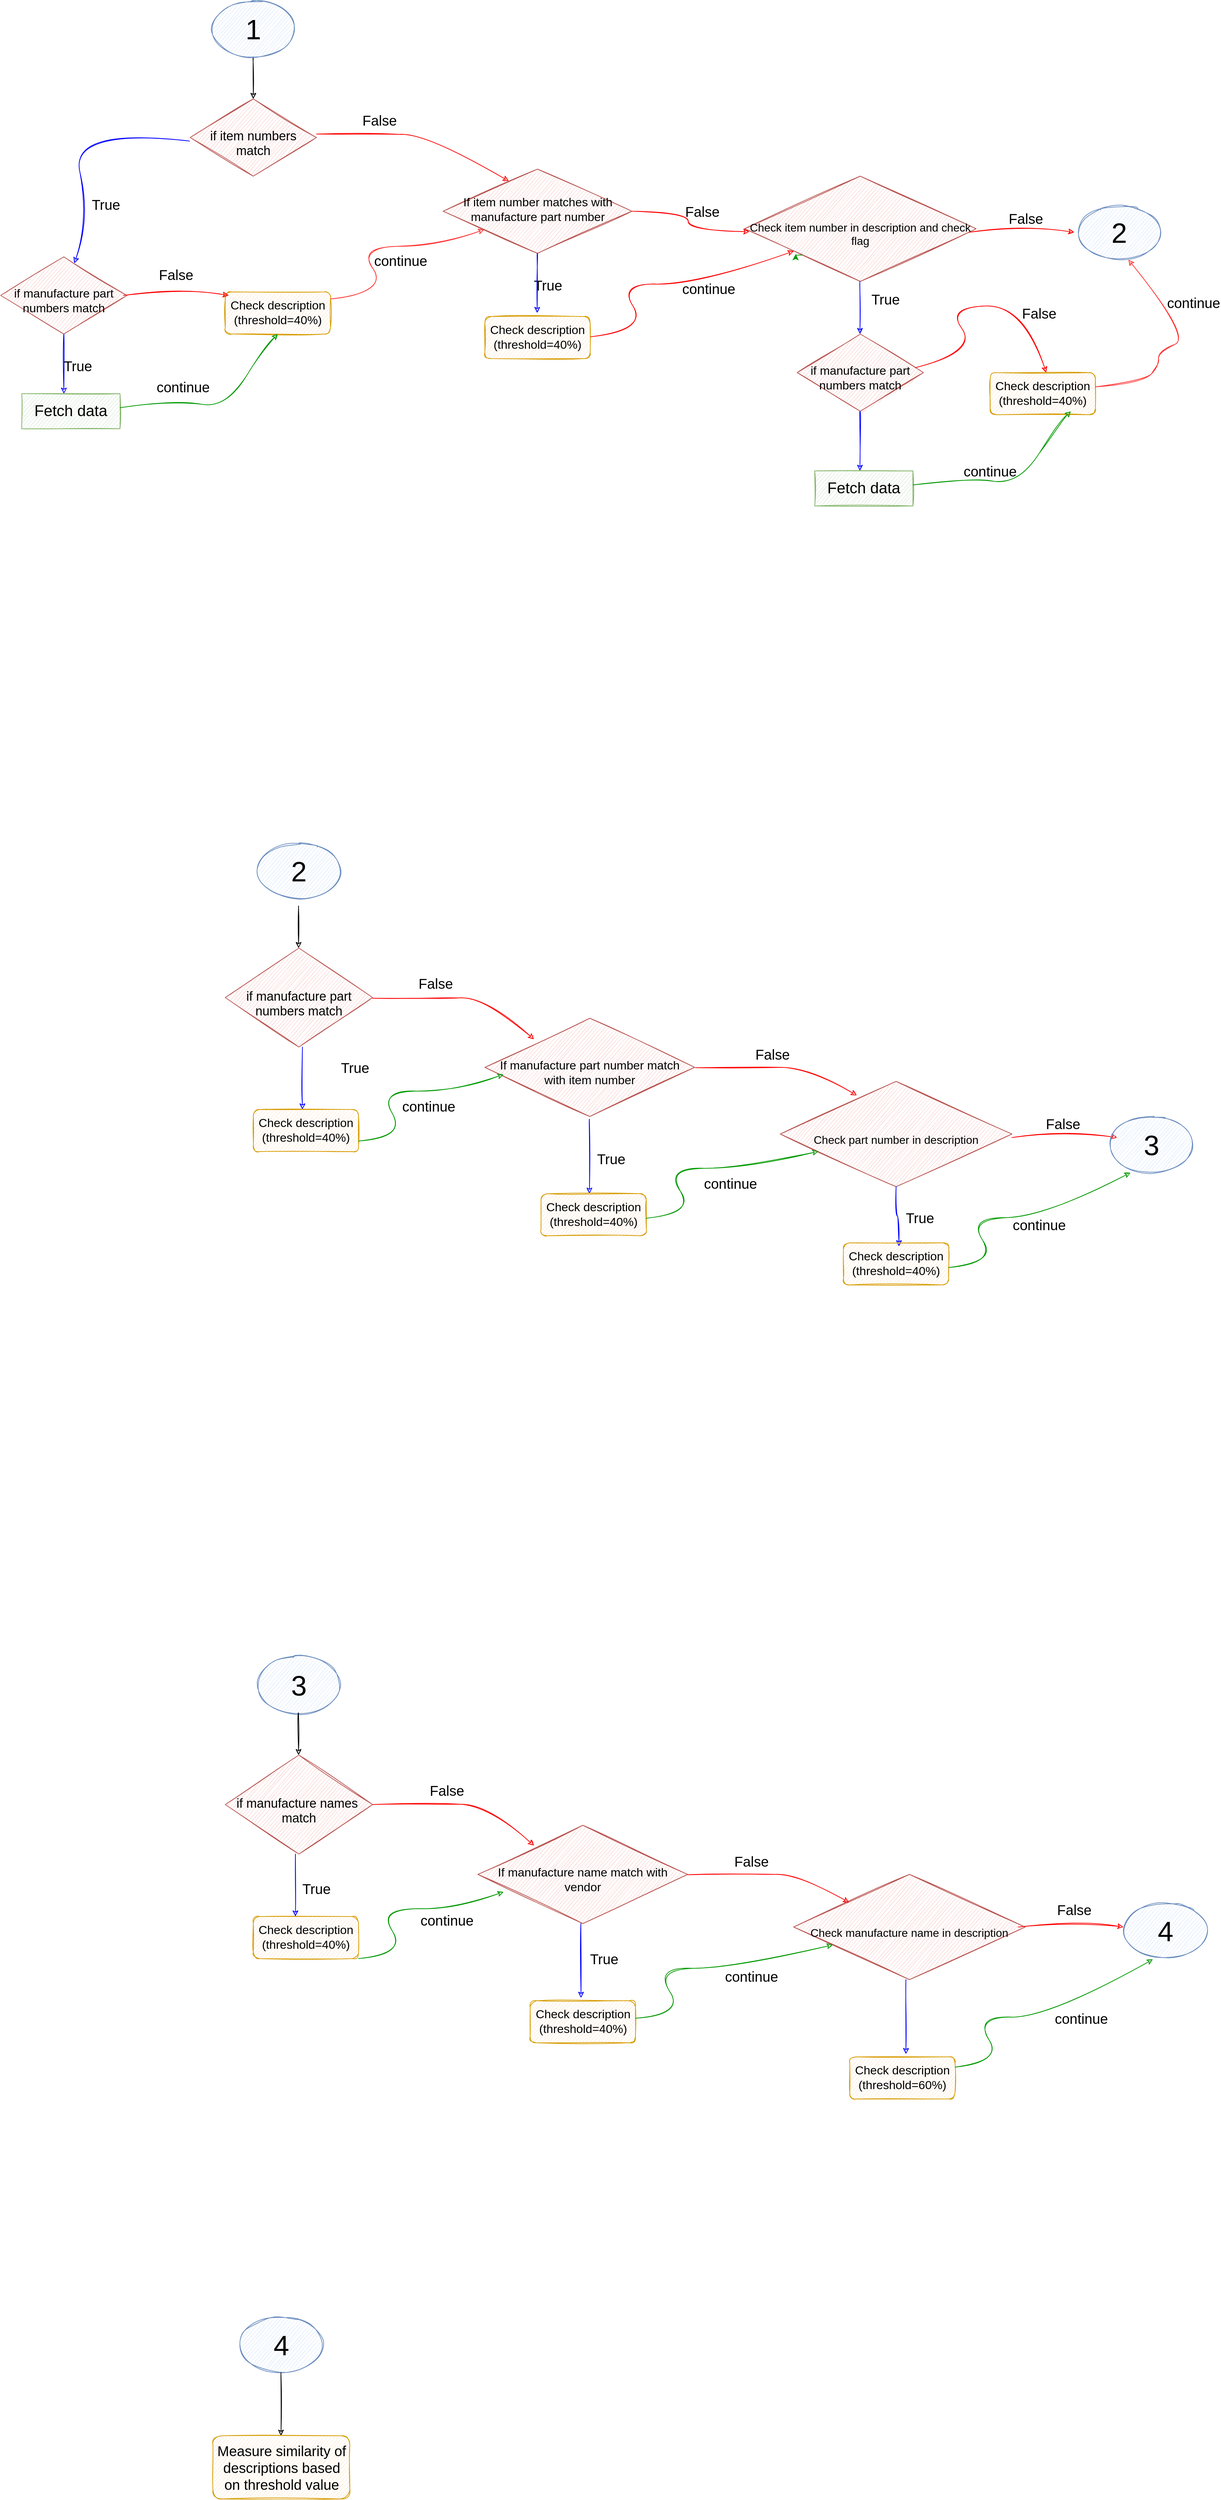 <mxfile version="14.8.0" type="github">
  <diagram id="C5RBs43oDa-KdzZeNtuy" name="Page-1">
    <mxGraphModel dx="1778" dy="918" grid="1" gridSize="10" guides="1" tooltips="1" connect="1" arrows="1" fold="1" page="1" pageScale="1" pageWidth="827" pageHeight="1169" math="0" shadow="0">
      <root>
        <mxCell id="WIyWlLk6GJQsqaUBKTNV-0" />
        <mxCell id="WIyWlLk6GJQsqaUBKTNV-1" parent="WIyWlLk6GJQsqaUBKTNV-0" />
        <mxCell id="WIyWlLk6GJQsqaUBKTNV-11" value="&lt;font style=&quot;font-size: 22px&quot;&gt;Fetch data&lt;/font&gt;" style="whiteSpace=wrap;html=1;fontSize=12;glass=0;strokeWidth=1;shadow=0;sketch=1;fillColor=#d5e8d4;strokeColor=#82b366;" parent="WIyWlLk6GJQsqaUBKTNV-1" vertex="1">
          <mxGeometry x="30" y="570" width="140" height="50" as="geometry" />
        </mxCell>
        <mxCell id="CebM5aKBRsjipQ1LpqMG-4" value="&lt;font style=&quot;font-size: 18px&quot;&gt;&lt;br&gt;if item numbers match&lt;/font&gt;" style="rhombus;whiteSpace=wrap;html=1;shadow=0;fontFamily=Helvetica;fontSize=12;align=center;strokeWidth=1;spacing=6;spacingTop=-4;sketch=1;fillColor=#f8cecc;strokeColor=#b85450;" parent="WIyWlLk6GJQsqaUBKTNV-1" vertex="1">
          <mxGeometry x="270" y="150" width="180" height="110" as="geometry" />
        </mxCell>
        <mxCell id="CebM5aKBRsjipQ1LpqMG-7" value="" style="endArrow=classic;html=1;exitX=0.5;exitY=1;exitDx=0;exitDy=0;sketch=1;curved=1;" parent="WIyWlLk6GJQsqaUBKTNV-1" target="CebM5aKBRsjipQ1LpqMG-4" edge="1">
          <mxGeometry width="50" height="50" relative="1" as="geometry">
            <mxPoint x="360" y="90" as="sourcePoint" />
            <mxPoint x="440" y="360" as="targetPoint" />
          </mxGeometry>
        </mxCell>
        <mxCell id="CebM5aKBRsjipQ1LpqMG-11" value="&lt;font style=&quot;font-size: 17px&quot;&gt;&lt;br&gt;&lt;font style=&quot;font-size: 17px&quot;&gt;if manufacture part numbers match&lt;/font&gt;&lt;/font&gt;" style="rhombus;whiteSpace=wrap;html=1;shadow=0;fontFamily=Helvetica;fontSize=12;align=center;strokeWidth=1;spacing=6;spacingTop=-4;sketch=1;fillColor=#f8cecc;strokeColor=#b85450;" parent="WIyWlLk6GJQsqaUBKTNV-1" vertex="1">
          <mxGeometry y="375" width="180" height="110" as="geometry" />
        </mxCell>
        <mxCell id="CebM5aKBRsjipQ1LpqMG-12" value="" style="endArrow=classic;html=1;exitX=0.5;exitY=1;exitDx=0;exitDy=0;sketch=1;curved=1;strokeColor=#0000FF;" parent="WIyWlLk6GJQsqaUBKTNV-1" source="CebM5aKBRsjipQ1LpqMG-11" edge="1">
          <mxGeometry width="50" height="50" relative="1" as="geometry">
            <mxPoint x="390" y="410" as="sourcePoint" />
            <mxPoint x="90" y="570" as="targetPoint" />
          </mxGeometry>
        </mxCell>
        <mxCell id="CebM5aKBRsjipQ1LpqMG-13" value="&lt;font style=&quot;font-size: 20px&quot;&gt;True&lt;/font&gt;" style="text;html=1;strokeColor=none;fillColor=none;align=center;verticalAlign=middle;whiteSpace=wrap;sketch=1;" parent="WIyWlLk6GJQsqaUBKTNV-1" vertex="1">
          <mxGeometry x="130" y="290" width="40" height="20" as="geometry" />
        </mxCell>
        <mxCell id="CebM5aKBRsjipQ1LpqMG-120" value="" style="edgeStyle=orthogonalEdgeStyle;curved=1;rounded=1;sketch=1;orthogonalLoop=1;jettySize=auto;html=1;entryX=0.021;entryY=0.527;entryDx=0;entryDy=0;entryPerimeter=0;strokeColor=#FF0000;" parent="WIyWlLk6GJQsqaUBKTNV-1" source="CebM5aKBRsjipQ1LpqMG-22" target="CebM5aKBRsjipQ1LpqMG-34" edge="1">
          <mxGeometry relative="1" as="geometry">
            <mxPoint x="1000" y="330" as="targetPoint" />
          </mxGeometry>
        </mxCell>
        <mxCell id="CebM5aKBRsjipQ1LpqMG-22" value="&lt;font style=&quot;font-size: 17px&quot;&gt;If item number matches with manufacture part number&lt;br&gt;&lt;/font&gt;" style="rhombus;whiteSpace=wrap;html=1;shadow=0;fontFamily=Helvetica;fontSize=12;align=center;strokeWidth=1;spacing=6;spacingTop=-4;sketch=1;fillColor=#f8cecc;strokeColor=#b85450;" parent="WIyWlLk6GJQsqaUBKTNV-1" vertex="1">
          <mxGeometry x="630.5" y="250" width="269" height="120" as="geometry" />
        </mxCell>
        <mxCell id="CebM5aKBRsjipQ1LpqMG-26" value="&lt;font style=&quot;font-size: 20px&quot;&gt;False&lt;/font&gt;" style="text;html=1;strokeColor=none;fillColor=none;align=center;verticalAlign=middle;whiteSpace=wrap;sketch=1;" parent="WIyWlLk6GJQsqaUBKTNV-1" vertex="1">
          <mxGeometry x="980" y="300" width="40" height="20" as="geometry" />
        </mxCell>
        <mxCell id="CebM5aKBRsjipQ1LpqMG-34" value="&lt;font style=&quot;font-size: 16px&quot;&gt;&lt;br&gt;Check item number in description and check flag&lt;br&gt;&lt;/font&gt;" style="rhombus;whiteSpace=wrap;html=1;shadow=0;fontFamily=Helvetica;fontSize=12;align=center;strokeWidth=1;spacing=6;spacingTop=-4;sketch=1;fillColor=#f8cecc;strokeColor=#b85450;" parent="WIyWlLk6GJQsqaUBKTNV-1" vertex="1">
          <mxGeometry x="1060" y="260" width="330" height="150" as="geometry" />
        </mxCell>
        <mxCell id="CebM5aKBRsjipQ1LpqMG-43" value="&lt;font style=&quot;font-size: 20px&quot;&gt;False&lt;/font&gt;" style="text;html=1;strokeColor=none;fillColor=none;align=center;verticalAlign=middle;whiteSpace=wrap;sketch=1;" parent="WIyWlLk6GJQsqaUBKTNV-1" vertex="1">
          <mxGeometry x="520" y="170" width="40" height="20" as="geometry" />
        </mxCell>
        <mxCell id="CebM5aKBRsjipQ1LpqMG-49" value="&lt;font style=&quot;font-size: 20px&quot;&gt;True&lt;/font&gt;" style="text;html=1;strokeColor=none;fillColor=none;align=center;verticalAlign=middle;whiteSpace=wrap;sketch=1;" parent="WIyWlLk6GJQsqaUBKTNV-1" vertex="1">
          <mxGeometry x="760" y="405" width="40" height="20" as="geometry" />
        </mxCell>
        <mxCell id="CebM5aKBRsjipQ1LpqMG-107" value="&lt;font style=&quot;font-size: 40px&quot;&gt;2&lt;/font&gt;" style="ellipse;whiteSpace=wrap;html=1;sketch=1;fillColor=#dae8fc;strokeColor=#6c8ebf;" parent="WIyWlLk6GJQsqaUBKTNV-1" vertex="1">
          <mxGeometry x="365" y="1210" width="120" height="80" as="geometry" />
        </mxCell>
        <mxCell id="CebM5aKBRsjipQ1LpqMG-108" value="" style="endArrow=classic;html=1;exitX=0.5;exitY=1;exitDx=0;exitDy=0;sketch=1;curved=1;" parent="WIyWlLk6GJQsqaUBKTNV-1" edge="1">
          <mxGeometry width="50" height="50" relative="1" as="geometry">
            <mxPoint x="424.5" y="1300" as="sourcePoint" />
            <mxPoint x="424.5" y="1360" as="targetPoint" />
          </mxGeometry>
        </mxCell>
        <mxCell id="CebM5aKBRsjipQ1LpqMG-110" value="&lt;font style=&quot;font-size: 18px&quot;&gt;&lt;br&gt;if manufacture part numbers match&lt;/font&gt;" style="rhombus;whiteSpace=wrap;html=1;shadow=0;fontFamily=Helvetica;fontSize=12;align=center;strokeWidth=1;spacing=6;spacingTop=-4;sketch=1;fillColor=#f8cecc;strokeColor=#b85450;" parent="WIyWlLk6GJQsqaUBKTNV-1" vertex="1">
          <mxGeometry x="320" y="1360" width="210" height="141" as="geometry" />
        </mxCell>
        <mxCell id="CebM5aKBRsjipQ1LpqMG-111" value="" style="endArrow=classic;html=1;exitX=0.5;exitY=1;exitDx=0;exitDy=0;sketch=1;curved=1;strokeColor=#0000FF;" parent="WIyWlLk6GJQsqaUBKTNV-1" edge="1">
          <mxGeometry width="50" height="50" relative="1" as="geometry">
            <mxPoint x="430" y="1501" as="sourcePoint" />
            <mxPoint x="430" y="1590" as="targetPoint" />
            <Array as="points">
              <mxPoint x="430" y="1561" />
            </Array>
          </mxGeometry>
        </mxCell>
        <mxCell id="CebM5aKBRsjipQ1LpqMG-114" value="&lt;font style=&quot;font-size: 20px&quot;&gt;True&lt;/font&gt;" style="text;html=1;strokeColor=none;fillColor=none;align=center;verticalAlign=middle;whiteSpace=wrap;sketch=1;" parent="WIyWlLk6GJQsqaUBKTNV-1" vertex="1">
          <mxGeometry x="485" y="1520" width="40" height="20" as="geometry" />
        </mxCell>
        <mxCell id="CebM5aKBRsjipQ1LpqMG-115" value="&lt;font style=&quot;font-size: 20px&quot;&gt;False&lt;/font&gt;" style="text;html=1;strokeColor=none;fillColor=none;align=center;verticalAlign=middle;whiteSpace=wrap;sketch=1;" parent="WIyWlLk6GJQsqaUBKTNV-1" vertex="1">
          <mxGeometry x="600" y="1400" width="40" height="20" as="geometry" />
        </mxCell>
        <mxCell id="CebM5aKBRsjipQ1LpqMG-116" value="&lt;div&gt;&lt;font style=&quot;font-size: 17px&quot;&gt;&lt;br&gt;&lt;/font&gt;&lt;/div&gt;&lt;div&gt;&lt;font style=&quot;font-size: 17px&quot;&gt;If manufacture part number match with item number&lt;/font&gt;&lt;/div&gt;" style="rhombus;whiteSpace=wrap;html=1;shadow=0;fontFamily=Helvetica;fontSize=12;align=center;strokeWidth=1;spacing=6;spacingTop=-4;sketch=1;fillColor=#f8cecc;strokeColor=#b85450;" parent="WIyWlLk6GJQsqaUBKTNV-1" vertex="1">
          <mxGeometry x="690" y="1460" width="299" height="140" as="geometry" />
        </mxCell>
        <mxCell id="CebM5aKBRsjipQ1LpqMG-121" value="" style="edgeStyle=orthogonalEdgeStyle;curved=1;rounded=1;sketch=1;orthogonalLoop=1;jettySize=auto;html=1;strokeColor=#0000FF;" parent="WIyWlLk6GJQsqaUBKTNV-1" edge="1">
          <mxGeometry relative="1" as="geometry">
            <mxPoint x="839" y="1604" as="sourcePoint" />
            <mxPoint x="839" y="1710" as="targetPoint" />
          </mxGeometry>
        </mxCell>
        <mxCell id="CebM5aKBRsjipQ1LpqMG-125" value="" style="endArrow=classic;html=1;sketch=1;curved=1;strokeColor=#FF0000;" parent="WIyWlLk6GJQsqaUBKTNV-1" edge="1">
          <mxGeometry width="50" height="50" relative="1" as="geometry">
            <mxPoint x="990" y="1530.5" as="sourcePoint" />
            <mxPoint x="1220" y="1570" as="targetPoint" />
            <Array as="points">
              <mxPoint x="1076" y="1530" />
              <mxPoint x="1152" y="1530" />
            </Array>
          </mxGeometry>
        </mxCell>
        <mxCell id="CebM5aKBRsjipQ1LpqMG-128" value="&lt;font style=&quot;font-size: 17px&quot;&gt;&lt;font style=&quot;font-size: 17px&quot;&gt;Check description (threshold=40%)&lt;/font&gt;&lt;/font&gt;" style="rounded=1;whiteSpace=wrap;html=1;sketch=1;fillColor=#ffe6cc;strokeColor=#d79b00;" parent="WIyWlLk6GJQsqaUBKTNV-1" vertex="1">
          <mxGeometry x="360" y="1590" width="150" height="60" as="geometry" />
        </mxCell>
        <mxCell id="CebM5aKBRsjipQ1LpqMG-129" value="&lt;font style=&quot;font-size: 16px&quot;&gt;&lt;br&gt;Check &lt;/font&gt;&lt;font style=&quot;font-size: 16px&quot;&gt;part number in description&lt;br&gt;&lt;/font&gt;" style="rhombus;whiteSpace=wrap;html=1;shadow=0;fontFamily=Helvetica;fontSize=12;align=center;strokeWidth=1;spacing=6;spacingTop=-4;sketch=1;fillColor=#f8cecc;strokeColor=#b85450;" parent="WIyWlLk6GJQsqaUBKTNV-1" vertex="1">
          <mxGeometry x="1111" y="1550" width="330" height="150" as="geometry" />
        </mxCell>
        <mxCell id="CebM5aKBRsjipQ1LpqMG-131" value="" style="edgeStyle=orthogonalEdgeStyle;curved=1;rounded=1;sketch=1;orthogonalLoop=1;jettySize=auto;html=1;exitX=0.5;exitY=1;exitDx=0;exitDy=0;strokeColor=#0000FF;" parent="WIyWlLk6GJQsqaUBKTNV-1" source="CebM5aKBRsjipQ1LpqMG-129" edge="1">
          <mxGeometry relative="1" as="geometry">
            <mxPoint x="1280" y="1710" as="sourcePoint" />
            <mxPoint x="1280" y="1785" as="targetPoint" />
          </mxGeometry>
        </mxCell>
        <mxCell id="CebM5aKBRsjipQ1LpqMG-136" value="&lt;font style=&quot;font-size: 20px&quot;&gt;False&lt;/font&gt;" style="text;html=1;strokeColor=none;fillColor=none;align=center;verticalAlign=middle;whiteSpace=wrap;sketch=1;" parent="WIyWlLk6GJQsqaUBKTNV-1" vertex="1">
          <mxGeometry x="1080" y="1501" width="40" height="20" as="geometry" />
        </mxCell>
        <mxCell id="CebM5aKBRsjipQ1LpqMG-240" style="edgeStyle=orthogonalEdgeStyle;curved=1;rounded=1;sketch=1;orthogonalLoop=1;jettySize=auto;html=1;exitX=0;exitY=0;exitDx=0;exitDy=0;strokeColor=#0000FF;" parent="WIyWlLk6GJQsqaUBKTNV-1" source="CebM5aKBRsjipQ1LpqMG-137" edge="1">
          <mxGeometry relative="1" as="geometry">
            <mxPoint x="850" y="1650" as="targetPoint" />
          </mxGeometry>
        </mxCell>
        <mxCell id="CebM5aKBRsjipQ1LpqMG-137" value="&lt;font style=&quot;font-size: 20px&quot;&gt;True&lt;/font&gt;" style="text;html=1;strokeColor=none;fillColor=none;align=center;verticalAlign=middle;whiteSpace=wrap;sketch=1;" parent="WIyWlLk6GJQsqaUBKTNV-1" vertex="1">
          <mxGeometry x="850" y="1650" width="40" height="20" as="geometry" />
        </mxCell>
        <mxCell id="CebM5aKBRsjipQ1LpqMG-138" value="&lt;font style=&quot;font-size: 20px&quot;&gt;True&lt;/font&gt;" style="text;html=1;strokeColor=none;fillColor=none;align=center;verticalAlign=middle;whiteSpace=wrap;sketch=1;" parent="WIyWlLk6GJQsqaUBKTNV-1" vertex="1">
          <mxGeometry x="1290" y="1734" width="40" height="20" as="geometry" />
        </mxCell>
        <mxCell id="CebM5aKBRsjipQ1LpqMG-141" value="" style="endArrow=classic;html=1;exitX=1;exitY=0.5;exitDx=0;exitDy=0;sketch=1;curved=1;strokeColor=#FF0000;" parent="WIyWlLk6GJQsqaUBKTNV-1" edge="1">
          <mxGeometry width="50" height="50" relative="1" as="geometry">
            <mxPoint x="1441" y="1630" as="sourcePoint" />
            <mxPoint x="1591" y="1630" as="targetPoint" />
            <Array as="points">
              <mxPoint x="1523" y="1620" />
              <mxPoint x="1591" y="1630" />
            </Array>
          </mxGeometry>
        </mxCell>
        <mxCell id="CebM5aKBRsjipQ1LpqMG-142" value="&lt;font style=&quot;font-size: 20px&quot;&gt;False&lt;/font&gt;" style="text;html=1;strokeColor=none;fillColor=none;align=center;verticalAlign=middle;whiteSpace=wrap;sketch=1;" parent="WIyWlLk6GJQsqaUBKTNV-1" vertex="1">
          <mxGeometry x="1494" y="1600" width="40" height="20" as="geometry" />
        </mxCell>
        <mxCell id="CebM5aKBRsjipQ1LpqMG-143" value="&lt;font style=&quot;font-size: 40px&quot;&gt;3&lt;/font&gt;" style="ellipse;whiteSpace=wrap;html=1;sketch=1;fillColor=#dae8fc;strokeColor=#6c8ebf;" parent="WIyWlLk6GJQsqaUBKTNV-1" vertex="1">
          <mxGeometry x="1580" y="1600" width="120" height="80" as="geometry" />
        </mxCell>
        <mxCell id="CebM5aKBRsjipQ1LpqMG-144" value="&lt;font style=&quot;font-size: 40px&quot;&gt;1&lt;/font&gt;" style="ellipse;whiteSpace=wrap;html=1;sketch=1;fillColor=#dae8fc;strokeColor=#6c8ebf;" parent="WIyWlLk6GJQsqaUBKTNV-1" vertex="1">
          <mxGeometry x="300" y="10" width="120" height="80" as="geometry" />
        </mxCell>
        <mxCell id="CebM5aKBRsjipQ1LpqMG-145" value="" style="endArrow=classic;html=1;exitX=0.5;exitY=1;exitDx=0;exitDy=0;sketch=1;curved=1;strokeColor=#0000FF;" parent="WIyWlLk6GJQsqaUBKTNV-1" edge="1">
          <mxGeometry width="50" height="50" relative="1" as="geometry">
            <mxPoint x="1224.5" y="410" as="sourcePoint" />
            <mxPoint x="1224.5" y="485" as="targetPoint" />
          </mxGeometry>
        </mxCell>
        <mxCell id="CebM5aKBRsjipQ1LpqMG-149" value="" style="endArrow=classic;html=1;exitX=1;exitY=0.5;exitDx=0;exitDy=0;sketch=1;curved=1;strokeColor=#FF0000;" parent="WIyWlLk6GJQsqaUBKTNV-1" edge="1">
          <mxGeometry width="50" height="50" relative="1" as="geometry">
            <mxPoint x="1380" y="340" as="sourcePoint" />
            <mxPoint x="1530" y="340" as="targetPoint" />
            <Array as="points">
              <mxPoint x="1462" y="330" />
              <mxPoint x="1530" y="340" />
            </Array>
          </mxGeometry>
        </mxCell>
        <mxCell id="CebM5aKBRsjipQ1LpqMG-150" value="&lt;font style=&quot;font-size: 40px&quot;&gt;3&lt;/font&gt;" style="ellipse;whiteSpace=wrap;html=1;sketch=1;fillColor=#dae8fc;strokeColor=#6c8ebf;" parent="WIyWlLk6GJQsqaUBKTNV-1" vertex="1">
          <mxGeometry x="365" y="2370" width="120" height="80" as="geometry" />
        </mxCell>
        <mxCell id="CebM5aKBRsjipQ1LpqMG-151" value="" style="endArrow=classic;html=1;exitX=0.5;exitY=1;exitDx=0;exitDy=0;sketch=1;curved=1;" parent="WIyWlLk6GJQsqaUBKTNV-1" edge="1">
          <mxGeometry width="50" height="50" relative="1" as="geometry">
            <mxPoint x="424.5" y="2450" as="sourcePoint" />
            <mxPoint x="424.5" y="2510" as="targetPoint" />
          </mxGeometry>
        </mxCell>
        <mxCell id="CebM5aKBRsjipQ1LpqMG-152" value="&lt;font style=&quot;font-size: 18px&quot;&gt;&lt;br&gt;if manufacture names&amp;nbsp; match&lt;/font&gt;" style="rhombus;whiteSpace=wrap;html=1;shadow=0;fontFamily=Helvetica;fontSize=12;align=center;strokeWidth=1;spacing=6;spacingTop=-4;sketch=1;fillColor=#f8cecc;strokeColor=#b85450;" parent="WIyWlLk6GJQsqaUBKTNV-1" vertex="1">
          <mxGeometry x="320" y="2510" width="210" height="141" as="geometry" />
        </mxCell>
        <mxCell id="CebM5aKBRsjipQ1LpqMG-154" value="&lt;font style=&quot;font-size: 17px&quot;&gt;&lt;font style=&quot;font-size: 17px&quot;&gt;Check description (threshold=40%)&lt;/font&gt;&lt;/font&gt;" style="rounded=1;whiteSpace=wrap;html=1;sketch=1;fillColor=#ffe6cc;strokeColor=#d79b00;" parent="WIyWlLk6GJQsqaUBKTNV-1" vertex="1">
          <mxGeometry x="360" y="2740" width="150" height="60" as="geometry" />
        </mxCell>
        <mxCell id="CebM5aKBRsjipQ1LpqMG-159" value="&lt;font style=&quot;font-size: 20px&quot;&gt;True&lt;/font&gt;" style="text;html=1;strokeColor=none;fillColor=none;align=center;verticalAlign=middle;whiteSpace=wrap;sketch=1;" parent="WIyWlLk6GJQsqaUBKTNV-1" vertex="1">
          <mxGeometry x="430" y="2690" width="40" height="20" as="geometry" />
        </mxCell>
        <mxCell id="CebM5aKBRsjipQ1LpqMG-160" value="&lt;font style=&quot;font-size: 20px&quot;&gt;False&lt;/font&gt;" style="text;html=1;strokeColor=none;fillColor=none;align=center;verticalAlign=middle;whiteSpace=wrap;sketch=1;" parent="WIyWlLk6GJQsqaUBKTNV-1" vertex="1">
          <mxGeometry x="615.5" y="2550" width="40" height="20" as="geometry" />
        </mxCell>
        <mxCell id="CebM5aKBRsjipQ1LpqMG-161" value="&lt;div&gt;&lt;font style=&quot;font-size: 17px&quot;&gt;&lt;br&gt;&lt;/font&gt;&lt;/div&gt;&lt;div&gt;&lt;font style=&quot;font-size: 17px&quot;&gt;If manufacture name match with vendor&lt;br&gt;&lt;/font&gt;&lt;/div&gt;" style="rhombus;whiteSpace=wrap;html=1;shadow=0;fontFamily=Helvetica;fontSize=12;align=center;strokeWidth=1;spacing=6;spacingTop=-4;sketch=1;fillColor=#f8cecc;strokeColor=#b85450;" parent="WIyWlLk6GJQsqaUBKTNV-1" vertex="1">
          <mxGeometry x="680" y="2610" width="299" height="140" as="geometry" />
        </mxCell>
        <mxCell id="CebM5aKBRsjipQ1LpqMG-164" value="&lt;font style=&quot;font-size: 20px&quot;&gt;True&lt;/font&gt;" style="text;html=1;strokeColor=none;fillColor=none;align=center;verticalAlign=middle;whiteSpace=wrap;sketch=1;" parent="WIyWlLk6GJQsqaUBKTNV-1" vertex="1">
          <mxGeometry x="840" y="2790" width="40" height="20" as="geometry" />
        </mxCell>
        <mxCell id="CebM5aKBRsjipQ1LpqMG-165" value="&lt;font style=&quot;font-size: 17px&quot;&gt;&lt;font style=&quot;font-size: 17px&quot;&gt;Check description (threshold=40%)&lt;/font&gt;&lt;/font&gt;" style="rounded=1;whiteSpace=wrap;html=1;sketch=1;fillColor=#ffe6cc;strokeColor=#d79b00;" parent="WIyWlLk6GJQsqaUBKTNV-1" vertex="1">
          <mxGeometry x="754.5" y="2860" width="150" height="60" as="geometry" />
        </mxCell>
        <mxCell id="CebM5aKBRsjipQ1LpqMG-168" value="&lt;font style=&quot;font-size: 16px&quot;&gt;&lt;br&gt;Check manufacture name in &lt;/font&gt;&lt;font style=&quot;font-size: 16px&quot;&gt;description&lt;br&gt;&lt;/font&gt;" style="rhombus;whiteSpace=wrap;html=1;shadow=0;fontFamily=Helvetica;fontSize=12;align=center;strokeWidth=1;spacing=6;spacingTop=-4;sketch=1;fillColor=#f8cecc;strokeColor=#b85450;" parent="WIyWlLk6GJQsqaUBKTNV-1" vertex="1">
          <mxGeometry x="1130" y="2680" width="330" height="150" as="geometry" />
        </mxCell>
        <mxCell id="CebM5aKBRsjipQ1LpqMG-170" value="&lt;font style=&quot;font-size: 17px&quot;&gt;&lt;font style=&quot;font-size: 17px&quot;&gt;Check description (threshold=60%)&lt;/font&gt;&lt;/font&gt;" style="rounded=1;whiteSpace=wrap;html=1;sketch=1;fillColor=#ffe6cc;strokeColor=#d79b00;" parent="WIyWlLk6GJQsqaUBKTNV-1" vertex="1">
          <mxGeometry x="1210" y="2940" width="150" height="60" as="geometry" />
        </mxCell>
        <mxCell id="CebM5aKBRsjipQ1LpqMG-172" value="&lt;font style=&quot;font-size: 40px&quot;&gt;4&lt;/font&gt;" style="ellipse;whiteSpace=wrap;html=1;sketch=1;fillColor=#dae8fc;strokeColor=#6c8ebf;" parent="WIyWlLk6GJQsqaUBKTNV-1" vertex="1">
          <mxGeometry x="1600" y="2720" width="120" height="80" as="geometry" />
        </mxCell>
        <mxCell id="CebM5aKBRsjipQ1LpqMG-173" value="&lt;font style=&quot;font-size: 40px&quot;&gt;4&lt;/font&gt;" style="ellipse;whiteSpace=wrap;html=1;sketch=1;fillColor=#dae8fc;strokeColor=#6c8ebf;" parent="WIyWlLk6GJQsqaUBKTNV-1" vertex="1">
          <mxGeometry x="340" y="3310" width="120" height="80" as="geometry" />
        </mxCell>
        <mxCell id="CebM5aKBRsjipQ1LpqMG-174" value="" style="endArrow=classic;html=1;exitX=0.5;exitY=1;exitDx=0;exitDy=0;sketch=1;curved=1;" parent="WIyWlLk6GJQsqaUBKTNV-1" edge="1">
          <mxGeometry width="50" height="50" relative="1" as="geometry">
            <mxPoint x="399.5" y="3390" as="sourcePoint" />
            <mxPoint x="399.5" y="3480" as="targetPoint" />
          </mxGeometry>
        </mxCell>
        <mxCell id="CebM5aKBRsjipQ1LpqMG-175" value="&lt;font style=&quot;font-size: 20px&quot;&gt;&lt;font style=&quot;font-size: 20px&quot;&gt;Measure similarity of descriptions based on threshold value&lt;/font&gt;&lt;br&gt;&lt;/font&gt;" style="rounded=1;whiteSpace=wrap;html=1;sketch=1;fillColor=#ffe6cc;strokeColor=#d79b00;" parent="WIyWlLk6GJQsqaUBKTNV-1" vertex="1">
          <mxGeometry x="302.5" y="3480" width="195" height="90" as="geometry" />
        </mxCell>
        <mxCell id="CebM5aKBRsjipQ1LpqMG-176" value="&lt;font style=&quot;font-size: 17px&quot;&gt;&lt;font style=&quot;font-size: 17px&quot;&gt;Check description (threshold=40%)&lt;/font&gt;&lt;/font&gt;" style="rounded=1;whiteSpace=wrap;html=1;sketch=1;fillColor=#ffe6cc;strokeColor=#d79b00;" parent="WIyWlLk6GJQsqaUBKTNV-1" vertex="1">
          <mxGeometry x="770" y="1710" width="150" height="60" as="geometry" />
        </mxCell>
        <mxCell id="CebM5aKBRsjipQ1LpqMG-177" value="&lt;font style=&quot;font-size: 17px&quot;&gt;&lt;font style=&quot;font-size: 17px&quot;&gt;Check description (threshold=40%)&lt;/font&gt;&lt;/font&gt;" style="rounded=1;whiteSpace=wrap;html=1;sketch=1;fillColor=#ffe6cc;strokeColor=#d79b00;" parent="WIyWlLk6GJQsqaUBKTNV-1" vertex="1">
          <mxGeometry x="1201" y="1780" width="150" height="60" as="geometry" />
        </mxCell>
        <mxCell id="CebM5aKBRsjipQ1LpqMG-178" value="&lt;font style=&quot;font-size: 17px&quot;&gt;&lt;font style=&quot;font-size: 17px&quot;&gt;Check description (threshold=40%)&lt;/font&gt;&lt;/font&gt;" style="rounded=1;whiteSpace=wrap;html=1;sketch=1;fillColor=#ffe6cc;strokeColor=#d79b00;" parent="WIyWlLk6GJQsqaUBKTNV-1" vertex="1">
          <mxGeometry x="320" y="425" width="150" height="60" as="geometry" />
        </mxCell>
        <mxCell id="CebM5aKBRsjipQ1LpqMG-179" value="&lt;font style=&quot;font-size: 17px&quot;&gt;&lt;font style=&quot;font-size: 17px&quot;&gt;Check description (threshold=40%)&lt;/font&gt;&lt;/font&gt;" style="rounded=1;whiteSpace=wrap;html=1;sketch=1;fillColor=#ffe6cc;strokeColor=#d79b00;" parent="WIyWlLk6GJQsqaUBKTNV-1" vertex="1">
          <mxGeometry x="690" y="460" width="150" height="60" as="geometry" />
        </mxCell>
        <mxCell id="CebM5aKBRsjipQ1LpqMG-181" value="&lt;font style=&quot;font-size: 20px&quot;&gt;True&lt;/font&gt;" style="text;html=1;strokeColor=none;fillColor=none;align=center;verticalAlign=middle;whiteSpace=wrap;sketch=1;" parent="WIyWlLk6GJQsqaUBKTNV-1" vertex="1">
          <mxGeometry x="1241" y="425" width="40" height="20" as="geometry" />
        </mxCell>
        <mxCell id="CebM5aKBRsjipQ1LpqMG-182" value="&lt;font style=&quot;font-size: 20px&quot;&gt;False&lt;/font&gt;" style="text;html=1;strokeColor=none;fillColor=none;align=center;verticalAlign=middle;whiteSpace=wrap;sketch=1;" parent="WIyWlLk6GJQsqaUBKTNV-1" vertex="1">
          <mxGeometry x="1441" y="310" width="40" height="20" as="geometry" />
        </mxCell>
        <mxCell id="CebM5aKBRsjipQ1LpqMG-183" value="&lt;font style=&quot;font-size: 40px&quot;&gt;2&lt;/font&gt;" style="ellipse;whiteSpace=wrap;html=1;sketch=1;fillColor=#dae8fc;strokeColor=#6c8ebf;" parent="WIyWlLk6GJQsqaUBKTNV-1" vertex="1">
          <mxGeometry x="1534" y="300" width="120" height="80" as="geometry" />
        </mxCell>
        <mxCell id="CebM5aKBRsjipQ1LpqMG-185" value="&lt;font style=&quot;font-size: 20px&quot;&gt;False&lt;/font&gt;" style="text;html=1;strokeColor=none;fillColor=none;align=center;verticalAlign=middle;whiteSpace=wrap;sketch=1;" parent="WIyWlLk6GJQsqaUBKTNV-1" vertex="1">
          <mxGeometry x="1510" y="2720" width="40" height="20" as="geometry" />
        </mxCell>
        <mxCell id="CebM5aKBRsjipQ1LpqMG-192" value="" style="endArrow=classic;html=1;exitX=0.5;exitY=1;exitDx=0;exitDy=0;sketch=1;curved=1;strokeColor=#0000FF;" parent="WIyWlLk6GJQsqaUBKTNV-1" target="CebM5aKBRsjipQ1LpqMG-11" edge="1">
          <mxGeometry width="50" height="50" relative="1" as="geometry">
            <mxPoint x="269" y="210" as="sourcePoint" />
            <mxPoint x="269" y="280" as="targetPoint" />
            <Array as="points">
              <mxPoint x="100" y="190" />
              <mxPoint x="126" y="320" />
            </Array>
          </mxGeometry>
        </mxCell>
        <mxCell id="CebM5aKBRsjipQ1LpqMG-199" value="" style="endArrow=classic;html=1;exitX=1;exitY=0.5;exitDx=0;exitDy=0;sketch=1;curved=1;strokeColor=#FF0000;" parent="WIyWlLk6GJQsqaUBKTNV-1" edge="1">
          <mxGeometry width="50" height="50" relative="1" as="geometry">
            <mxPoint x="175" y="430" as="sourcePoint" />
            <mxPoint x="325" y="430" as="targetPoint" />
            <Array as="points">
              <mxPoint x="257" y="420" />
              <mxPoint x="325" y="430" />
            </Array>
          </mxGeometry>
        </mxCell>
        <mxCell id="CebM5aKBRsjipQ1LpqMG-200" value="&lt;font style=&quot;font-size: 20px&quot;&gt;True&lt;/font&gt;" style="text;html=1;strokeColor=none;fillColor=none;align=center;verticalAlign=middle;whiteSpace=wrap;sketch=1;" parent="WIyWlLk6GJQsqaUBKTNV-1" vertex="1">
          <mxGeometry x="90" y="520" width="40" height="20" as="geometry" />
        </mxCell>
        <mxCell id="CebM5aKBRsjipQ1LpqMG-201" value="&lt;font style=&quot;font-size: 20px&quot;&gt;False&lt;/font&gt;" style="text;html=1;strokeColor=none;fillColor=none;align=center;verticalAlign=middle;whiteSpace=wrap;sketch=1;" parent="WIyWlLk6GJQsqaUBKTNV-1" vertex="1">
          <mxGeometry x="230" y="390" width="40" height="20" as="geometry" />
        </mxCell>
        <mxCell id="CebM5aKBRsjipQ1LpqMG-202" value="" style="endArrow=classic;html=1;exitX=1;exitY=0.5;exitDx=0;exitDy=0;sketch=1;curved=1;entryX=0.348;entryY=0.142;entryDx=0;entryDy=0;entryPerimeter=0;strokeColor=#FF0000;" parent="WIyWlLk6GJQsqaUBKTNV-1" target="CebM5aKBRsjipQ1LpqMG-22" edge="1">
          <mxGeometry width="50" height="50" relative="1" as="geometry">
            <mxPoint x="450" y="200" as="sourcePoint" />
            <mxPoint x="710" y="260" as="targetPoint" />
            <Array as="points">
              <mxPoint x="530" y="200.5" />
              <mxPoint x="606" y="200.5" />
            </Array>
          </mxGeometry>
        </mxCell>
        <mxCell id="CebM5aKBRsjipQ1LpqMG-203" value="" style="endArrow=classic;html=1;exitX=0.5;exitY=1;exitDx=0;exitDy=0;sketch=1;curved=1;strokeColor=#0000FF;" parent="WIyWlLk6GJQsqaUBKTNV-1" edge="1">
          <mxGeometry width="50" height="50" relative="1" as="geometry">
            <mxPoint x="764.5" y="370" as="sourcePoint" />
            <mxPoint x="764.5" y="455" as="targetPoint" />
          </mxGeometry>
        </mxCell>
        <mxCell id="CebM5aKBRsjipQ1LpqMG-206" value="" style="endArrow=classic;html=1;exitX=1;exitY=0.5;exitDx=0;exitDy=0;sketch=1;curved=1;strokeColor=#FF3333;" parent="WIyWlLk6GJQsqaUBKTNV-1" target="CebM5aKBRsjipQ1LpqMG-22" edge="1">
          <mxGeometry width="50" height="50" relative="1" as="geometry">
            <mxPoint x="470" y="435" as="sourcePoint" />
            <mxPoint x="660" y="410" as="targetPoint" />
            <Array as="points">
              <mxPoint x="552" y="425" />
              <mxPoint x="510" y="360" />
              <mxPoint x="620" y="360" />
            </Array>
          </mxGeometry>
        </mxCell>
        <mxCell id="CebM5aKBRsjipQ1LpqMG-216" value="" style="endArrow=classic;html=1;exitX=1;exitY=0.5;exitDx=0;exitDy=0;sketch=1;curved=1;strokeColor=#FF0000;" parent="WIyWlLk6GJQsqaUBKTNV-1" target="CebM5aKBRsjipQ1LpqMG-34" edge="1">
          <mxGeometry width="50" height="50" relative="1" as="geometry">
            <mxPoint x="840.86" y="488.84" as="sourcePoint" />
            <mxPoint x="1120" y="380" as="targetPoint" />
            <Array as="points">
              <mxPoint x="922.86" y="478.84" />
              <mxPoint x="880.86" y="413.84" />
              <mxPoint x="990.86" y="413.84" />
            </Array>
          </mxGeometry>
        </mxCell>
        <mxCell id="CebM5aKBRsjipQ1LpqMG-221" value="" style="endArrow=classic;html=1;exitX=0.933;exitY=0.436;exitDx=0;exitDy=0;sketch=1;curved=1;strokeColor=#FF0000;exitPerimeter=0;" parent="WIyWlLk6GJQsqaUBKTNV-1" edge="1" source="Dj3hqzqfzCREed3wxIBN-6">
          <mxGeometry width="50" height="50" relative="1" as="geometry">
            <mxPoint x="1309" y="520.0" as="sourcePoint" />
            <mxPoint x="1490" y="540" as="targetPoint" />
            <Array as="points">
              <mxPoint x="1391" y="510.0" />
              <mxPoint x="1349" y="445.0" />
              <mxPoint x="1459" y="445.0" />
            </Array>
          </mxGeometry>
        </mxCell>
        <mxCell id="CebM5aKBRsjipQ1LpqMG-222" value="&lt;font style=&quot;font-size: 20px&quot;&gt;False&lt;/font&gt;" style="text;html=1;strokeColor=none;fillColor=none;align=center;verticalAlign=middle;whiteSpace=wrap;sketch=1;" parent="WIyWlLk6GJQsqaUBKTNV-1" vertex="1">
          <mxGeometry x="1460" y="440" width="40" height="30" as="geometry" />
        </mxCell>
        <mxCell id="CebM5aKBRsjipQ1LpqMG-223" value="" style="endArrow=classic;html=1;sketch=1;curved=1;strokeColor=#FF0000;" parent="WIyWlLk6GJQsqaUBKTNV-1" edge="1">
          <mxGeometry width="50" height="50" relative="1" as="geometry">
            <mxPoint x="530" y="1431.5" as="sourcePoint" />
            <mxPoint x="760" y="1490" as="targetPoint" />
            <Array as="points">
              <mxPoint x="616" y="1431" />
              <mxPoint x="692" y="1431" />
            </Array>
          </mxGeometry>
        </mxCell>
        <mxCell id="CebM5aKBRsjipQ1LpqMG-228" value="" style="endArrow=classic;html=1;sketch=1;curved=1;exitX=1;exitY=0.75;exitDx=0;exitDy=0;strokeColor=#009900;" parent="WIyWlLk6GJQsqaUBKTNV-1" source="CebM5aKBRsjipQ1LpqMG-128" edge="1">
          <mxGeometry width="50" height="50" relative="1" as="geometry">
            <mxPoint x="520" y="1639" as="sourcePoint" />
            <mxPoint x="716.639" y="1539.999" as="targetPoint" />
            <Array as="points">
              <mxPoint x="579.5" y="1628.84" />
              <mxPoint x="537.5" y="1563.84" />
              <mxPoint x="647.5" y="1563.84" />
            </Array>
          </mxGeometry>
        </mxCell>
        <mxCell id="CebM5aKBRsjipQ1LpqMG-230" value="" style="endArrow=classic;html=1;sketch=1;curved=1;exitX=1;exitY=0.75;exitDx=0;exitDy=0;strokeColor=#009900;" parent="WIyWlLk6GJQsqaUBKTNV-1" target="CebM5aKBRsjipQ1LpqMG-129" edge="1">
          <mxGeometry width="50" height="50" relative="1" as="geometry">
            <mxPoint x="920" y="1745" as="sourcePoint" />
            <mxPoint x="1126.639" y="1649.999" as="targetPoint" />
            <Array as="points">
              <mxPoint x="989.5" y="1738.84" />
              <mxPoint x="947.5" y="1673.84" />
              <mxPoint x="1057.5" y="1673.84" />
            </Array>
          </mxGeometry>
        </mxCell>
        <mxCell id="CebM5aKBRsjipQ1LpqMG-232" value="" style="endArrow=classic;html=1;sketch=1;curved=1;exitX=1;exitY=0.75;exitDx=0;exitDy=0;strokeColor=#009900;" parent="WIyWlLk6GJQsqaUBKTNV-1" edge="1">
          <mxGeometry width="50" height="50" relative="1" as="geometry">
            <mxPoint x="1351" y="1815.28" as="sourcePoint" />
            <mxPoint x="1610" y="1680" as="targetPoint" />
            <Array as="points">
              <mxPoint x="1420.5" y="1809.12" />
              <mxPoint x="1378.5" y="1744.12" />
              <mxPoint x="1488.5" y="1744.12" />
            </Array>
          </mxGeometry>
        </mxCell>
        <mxCell id="CebM5aKBRsjipQ1LpqMG-238" value="" style="endArrow=classic;html=1;exitX=0.5;exitY=1;exitDx=0;exitDy=0;sketch=1;curved=1;strokeColor=#0000FF;" parent="WIyWlLk6GJQsqaUBKTNV-1" edge="1">
          <mxGeometry width="50" height="50" relative="1" as="geometry">
            <mxPoint x="420" y="2651" as="sourcePoint" />
            <mxPoint x="420" y="2740" as="targetPoint" />
            <Array as="points">
              <mxPoint x="420" y="2711" />
            </Array>
          </mxGeometry>
        </mxCell>
        <mxCell id="CebM5aKBRsjipQ1LpqMG-239" value="" style="endArrow=classic;html=1;sketch=1;curved=1;strokeColor=#FF0000;" parent="WIyWlLk6GJQsqaUBKTNV-1" edge="1">
          <mxGeometry width="50" height="50" relative="1" as="geometry">
            <mxPoint x="530" y="2580.5" as="sourcePoint" />
            <mxPoint x="760" y="2639" as="targetPoint" />
            <Array as="points">
              <mxPoint x="616" y="2580" />
              <mxPoint x="692" y="2580" />
            </Array>
          </mxGeometry>
        </mxCell>
        <mxCell id="CebM5aKBRsjipQ1LpqMG-241" value="" style="edgeStyle=orthogonalEdgeStyle;curved=1;rounded=1;sketch=1;orthogonalLoop=1;jettySize=auto;html=1;strokeColor=#0000FF;" parent="WIyWlLk6GJQsqaUBKTNV-1" edge="1">
          <mxGeometry relative="1" as="geometry">
            <mxPoint x="827" y="2750" as="sourcePoint" />
            <mxPoint x="827" y="2856" as="targetPoint" />
          </mxGeometry>
        </mxCell>
        <mxCell id="CebM5aKBRsjipQ1LpqMG-244" value="" style="endArrow=classic;html=1;sketch=1;curved=1;strokeColor=#FF0000;" parent="WIyWlLk6GJQsqaUBKTNV-1" edge="1">
          <mxGeometry width="50" height="50" relative="1" as="geometry">
            <mxPoint x="979" y="2680.5" as="sourcePoint" />
            <mxPoint x="1209" y="2720" as="targetPoint" />
            <Array as="points">
              <mxPoint x="1065" y="2680" />
              <mxPoint x="1141" y="2680" />
            </Array>
          </mxGeometry>
        </mxCell>
        <mxCell id="CebM5aKBRsjipQ1LpqMG-245" value="" style="edgeStyle=orthogonalEdgeStyle;curved=1;rounded=1;sketch=1;orthogonalLoop=1;jettySize=auto;html=1;strokeColor=#0000FF;" parent="WIyWlLk6GJQsqaUBKTNV-1" edge="1">
          <mxGeometry relative="1" as="geometry">
            <mxPoint x="1290" y="2830" as="sourcePoint" />
            <mxPoint x="1290" y="2936" as="targetPoint" />
            <Array as="points">
              <mxPoint x="1290" y="2870" />
              <mxPoint x="1290" y="2870" />
            </Array>
          </mxGeometry>
        </mxCell>
        <mxCell id="CebM5aKBRsjipQ1LpqMG-248" value="" style="endArrow=classic;html=1;exitX=1;exitY=0.5;exitDx=0;exitDy=0;sketch=1;curved=1;strokeColor=#FF0000;" parent="WIyWlLk6GJQsqaUBKTNV-1" edge="1">
          <mxGeometry width="50" height="50" relative="1" as="geometry">
            <mxPoint x="1450" y="2755" as="sourcePoint" />
            <mxPoint x="1600" y="2755" as="targetPoint" />
            <Array as="points">
              <mxPoint x="1532" y="2745" />
              <mxPoint x="1600" y="2755" />
            </Array>
          </mxGeometry>
        </mxCell>
        <mxCell id="CebM5aKBRsjipQ1LpqMG-249" value="&lt;font style=&quot;font-size: 20px&quot;&gt;False&lt;/font&gt;" style="text;html=1;strokeColor=none;fillColor=none;align=center;verticalAlign=middle;whiteSpace=wrap;sketch=1;" parent="WIyWlLk6GJQsqaUBKTNV-1" vertex="1">
          <mxGeometry x="1050" y="2651" width="40" height="20" as="geometry" />
        </mxCell>
        <mxCell id="CebM5aKBRsjipQ1LpqMG-250" value="" style="endArrow=classic;html=1;sketch=1;curved=1;exitX=1;exitY=0.75;exitDx=0;exitDy=0;strokeColor=#009900;" parent="WIyWlLk6GJQsqaUBKTNV-1" edge="1">
          <mxGeometry width="50" height="50" relative="1" as="geometry">
            <mxPoint x="510" y="2800" as="sourcePoint" />
            <mxPoint x="716.639" y="2704.999" as="targetPoint" />
            <Array as="points">
              <mxPoint x="579.5" y="2793.84" />
              <mxPoint x="537.5" y="2728.84" />
              <mxPoint x="647.5" y="2728.84" />
            </Array>
          </mxGeometry>
        </mxCell>
        <mxCell id="CebM5aKBRsjipQ1LpqMG-253" value="" style="endArrow=classic;html=1;sketch=1;curved=1;exitX=1;exitY=0.75;exitDx=0;exitDy=0;strokeColor=#009900;" parent="WIyWlLk6GJQsqaUBKTNV-1" target="CebM5aKBRsjipQ1LpqMG-168" edge="1">
          <mxGeometry width="50" height="50" relative="1" as="geometry">
            <mxPoint x="904.5" y="2885" as="sourcePoint" />
            <mxPoint x="1111.139" y="2789.999" as="targetPoint" />
            <Array as="points">
              <mxPoint x="974" y="2878.84" />
              <mxPoint x="932" y="2813.84" />
              <mxPoint x="1042" y="2813.84" />
            </Array>
          </mxGeometry>
        </mxCell>
        <mxCell id="CebM5aKBRsjipQ1LpqMG-255" value="" style="endArrow=classic;html=1;sketch=1;curved=1;exitX=1;exitY=0.75;exitDx=0;exitDy=0;entryX=0.35;entryY=1.013;entryDx=0;entryDy=0;entryPerimeter=0;strokeColor=#009900;" parent="WIyWlLk6GJQsqaUBKTNV-1" target="CebM5aKBRsjipQ1LpqMG-172" edge="1">
          <mxGeometry width="50" height="50" relative="1" as="geometry">
            <mxPoint x="1360" y="2954.61" as="sourcePoint" />
            <mxPoint x="1640" y="2790" as="targetPoint" />
            <Array as="points">
              <mxPoint x="1429.5" y="2948.45" />
              <mxPoint x="1387.5" y="2883.45" />
              <mxPoint x="1497.5" y="2883.45" />
            </Array>
          </mxGeometry>
        </mxCell>
        <mxCell id="Dj3hqzqfzCREed3wxIBN-0" value="" style="endArrow=classic;html=1;exitX=1;exitY=0.5;exitDx=0;exitDy=0;sketch=1;curved=1;entryX=0.5;entryY=1;entryDx=0;entryDy=0;strokeColor=#009900;" edge="1" parent="WIyWlLk6GJQsqaUBKTNV-1" target="CebM5aKBRsjipQ1LpqMG-178">
          <mxGeometry width="50" height="50" relative="1" as="geometry">
            <mxPoint x="170" y="590" as="sourcePoint" />
            <mxPoint x="390" y="500" as="targetPoint" />
            <Array as="points">
              <mxPoint x="252" y="580" />
              <mxPoint x="320" y="590" />
              <mxPoint x="380" y="500" />
            </Array>
          </mxGeometry>
        </mxCell>
        <mxCell id="Dj3hqzqfzCREed3wxIBN-1" value="&lt;font style=&quot;font-size: 20px&quot;&gt;con&lt;font style=&quot;font-size: 20px&quot;&gt;t&lt;/font&gt;&lt;/font&gt;&lt;font style=&quot;font-size: 20px&quot;&gt;inue&lt;/font&gt;" style="text;html=1;strokeColor=none;fillColor=none;align=center;verticalAlign=middle;whiteSpace=wrap;sketch=1;" vertex="1" parent="WIyWlLk6GJQsqaUBKTNV-1">
          <mxGeometry x="240" y="550" width="40" height="20" as="geometry" />
        </mxCell>
        <mxCell id="Dj3hqzqfzCREed3wxIBN-3" value="&lt;font style=&quot;font-size: 20px&quot;&gt;con&lt;font style=&quot;font-size: 20px&quot;&gt;t&lt;/font&gt;&lt;/font&gt;&lt;font style=&quot;font-size: 20px&quot;&gt;inue&lt;/font&gt;" style="text;html=1;strokeColor=none;fillColor=none;align=center;verticalAlign=middle;whiteSpace=wrap;sketch=1;" vertex="1" parent="WIyWlLk6GJQsqaUBKTNV-1">
          <mxGeometry x="550" y="370" width="40" height="20" as="geometry" />
        </mxCell>
        <mxCell id="Dj3hqzqfzCREed3wxIBN-5" value="&lt;font style=&quot;font-size: 20px&quot;&gt;con&lt;font style=&quot;font-size: 20px&quot;&gt;t&lt;/font&gt;&lt;/font&gt;&lt;font style=&quot;font-size: 20px&quot;&gt;inue&lt;/font&gt;" style="text;html=1;strokeColor=none;fillColor=none;align=center;verticalAlign=middle;whiteSpace=wrap;sketch=1;" vertex="1" parent="WIyWlLk6GJQsqaUBKTNV-1">
          <mxGeometry x="989" y="410" width="40" height="20" as="geometry" />
        </mxCell>
        <mxCell id="Dj3hqzqfzCREed3wxIBN-6" value="&lt;font style=&quot;font-size: 17px&quot;&gt;&lt;br&gt;&lt;font style=&quot;font-size: 17px&quot;&gt;if manufacture part numbers match&lt;/font&gt;&lt;/font&gt;" style="rhombus;whiteSpace=wrap;html=1;shadow=0;fontFamily=Helvetica;fontSize=12;align=center;strokeWidth=1;spacing=6;spacingTop=-4;sketch=1;fillColor=#f8cecc;strokeColor=#b85450;" vertex="1" parent="WIyWlLk6GJQsqaUBKTNV-1">
          <mxGeometry x="1135" y="485" width="180" height="110" as="geometry" />
        </mxCell>
        <mxCell id="Dj3hqzqfzCREed3wxIBN-8" style="edgeStyle=orthogonalEdgeStyle;rounded=0;orthogonalLoop=1;jettySize=auto;html=1;exitX=0;exitY=1;exitDx=0;exitDy=0;entryX=0.221;entryY=0.74;entryDx=0;entryDy=0;entryPerimeter=0;strokeColor=#009900;" edge="1" parent="WIyWlLk6GJQsqaUBKTNV-1" source="CebM5aKBRsjipQ1LpqMG-34" target="CebM5aKBRsjipQ1LpqMG-34">
          <mxGeometry relative="1" as="geometry" />
        </mxCell>
        <mxCell id="Dj3hqzqfzCREed3wxIBN-9" value="" style="endArrow=classic;html=1;exitX=0.5;exitY=1;exitDx=0;exitDy=0;sketch=1;curved=1;strokeColor=#0000FF;" edge="1" parent="WIyWlLk6GJQsqaUBKTNV-1">
          <mxGeometry width="50" height="50" relative="1" as="geometry">
            <mxPoint x="1224.5" y="595" as="sourcePoint" />
            <mxPoint x="1224.5" y="680" as="targetPoint" />
          </mxGeometry>
        </mxCell>
        <mxCell id="Dj3hqzqfzCREed3wxIBN-10" value="&lt;font style=&quot;font-size: 22px&quot;&gt;Fetch data&lt;/font&gt;" style="whiteSpace=wrap;html=1;fontSize=12;glass=0;strokeWidth=1;shadow=0;sketch=1;fillColor=#d5e8d4;strokeColor=#82b366;" vertex="1" parent="WIyWlLk6GJQsqaUBKTNV-1">
          <mxGeometry x="1160" y="680" width="140" height="50" as="geometry" />
        </mxCell>
        <mxCell id="Dj3hqzqfzCREed3wxIBN-11" value="&lt;font style=&quot;font-size: 17px&quot;&gt;&lt;font style=&quot;font-size: 17px&quot;&gt;Check description (threshold=40%)&lt;/font&gt;&lt;/font&gt;" style="rounded=1;whiteSpace=wrap;html=1;sketch=1;fillColor=#ffe6cc;strokeColor=#d79b00;" vertex="1" parent="WIyWlLk6GJQsqaUBKTNV-1">
          <mxGeometry x="1410" y="540" width="150" height="60" as="geometry" />
        </mxCell>
        <mxCell id="Dj3hqzqfzCREed3wxIBN-12" value="" style="endArrow=classic;html=1;exitX=1;exitY=0.5;exitDx=0;exitDy=0;sketch=1;curved=1;entryX=0.5;entryY=1;entryDx=0;entryDy=0;strokeColor=#009900;" edge="1" parent="WIyWlLk6GJQsqaUBKTNV-1">
          <mxGeometry width="50" height="50" relative="1" as="geometry">
            <mxPoint x="1300" y="700" as="sourcePoint" />
            <mxPoint x="1525" y="595" as="targetPoint" />
            <Array as="points">
              <mxPoint x="1382" y="690" />
              <mxPoint x="1450" y="700" />
              <mxPoint x="1510" y="610" />
            </Array>
          </mxGeometry>
        </mxCell>
        <mxCell id="Dj3hqzqfzCREed3wxIBN-14" value="&lt;font style=&quot;font-size: 20px&quot;&gt;con&lt;font style=&quot;font-size: 20px&quot;&gt;t&lt;/font&gt;&lt;/font&gt;&lt;font style=&quot;font-size: 20px&quot;&gt;inue&lt;/font&gt;" style="text;html=1;strokeColor=none;fillColor=none;align=center;verticalAlign=middle;whiteSpace=wrap;sketch=1;" vertex="1" parent="WIyWlLk6GJQsqaUBKTNV-1">
          <mxGeometry x="1390" y="670" width="40" height="20" as="geometry" />
        </mxCell>
        <mxCell id="Dj3hqzqfzCREed3wxIBN-15" value="" style="endArrow=classic;html=1;sketch=1;curved=1;strokeColor=#FF3333;exitX=1;exitY=0.75;exitDx=0;exitDy=0;entryX=0.608;entryY=0.988;entryDx=0;entryDy=0;entryPerimeter=0;" edge="1" parent="WIyWlLk6GJQsqaUBKTNV-1" target="CebM5aKBRsjipQ1LpqMG-183">
          <mxGeometry width="50" height="50" relative="1" as="geometry">
            <mxPoint x="1560" y="560.28" as="sourcePoint" />
            <mxPoint x="1819" y="425" as="targetPoint" />
            <Array as="points">
              <mxPoint x="1629.5" y="554.12" />
              <mxPoint x="1650" y="530" />
              <mxPoint x="1650" y="510" />
              <mxPoint x="1697.5" y="489.12" />
            </Array>
          </mxGeometry>
        </mxCell>
        <mxCell id="Dj3hqzqfzCREed3wxIBN-17" value="&lt;font style=&quot;font-size: 20px&quot;&gt;con&lt;font style=&quot;font-size: 20px&quot;&gt;t&lt;/font&gt;&lt;/font&gt;&lt;font style=&quot;font-size: 20px&quot;&gt;inue&lt;/font&gt;" style="text;html=1;strokeColor=none;fillColor=none;align=center;verticalAlign=middle;whiteSpace=wrap;sketch=1;" vertex="1" parent="WIyWlLk6GJQsqaUBKTNV-1">
          <mxGeometry x="1680" y="430" width="40" height="20" as="geometry" />
        </mxCell>
        <mxCell id="Dj3hqzqfzCREed3wxIBN-18" value="&lt;font style=&quot;font-size: 20px&quot;&gt;con&lt;font style=&quot;font-size: 20px&quot;&gt;t&lt;/font&gt;&lt;/font&gt;&lt;font style=&quot;font-size: 20px&quot;&gt;inue&lt;/font&gt;" style="text;html=1;strokeColor=none;fillColor=none;align=center;verticalAlign=middle;whiteSpace=wrap;sketch=1;" vertex="1" parent="WIyWlLk6GJQsqaUBKTNV-1">
          <mxGeometry x="590" y="1570" width="40" height="30" as="geometry" />
        </mxCell>
        <mxCell id="Dj3hqzqfzCREed3wxIBN-19" value="&lt;font style=&quot;font-size: 20px&quot;&gt;con&lt;font style=&quot;font-size: 20px&quot;&gt;t&lt;/font&gt;&lt;/font&gt;&lt;font style=&quot;font-size: 20px&quot;&gt;inue&lt;/font&gt;" style="text;html=1;strokeColor=none;fillColor=none;align=center;verticalAlign=middle;whiteSpace=wrap;sketch=1;" vertex="1" parent="WIyWlLk6GJQsqaUBKTNV-1">
          <mxGeometry x="1020" y="1680" width="40" height="30" as="geometry" />
        </mxCell>
        <mxCell id="Dj3hqzqfzCREed3wxIBN-21" value="&lt;font style=&quot;font-size: 20px&quot;&gt;con&lt;font style=&quot;font-size: 20px&quot;&gt;t&lt;/font&gt;&lt;/font&gt;&lt;font style=&quot;font-size: 20px&quot;&gt;inue&lt;/font&gt;" style="text;html=1;strokeColor=none;fillColor=none;align=center;verticalAlign=middle;whiteSpace=wrap;sketch=1;" vertex="1" parent="WIyWlLk6GJQsqaUBKTNV-1">
          <mxGeometry x="1460" y="1739" width="40" height="30" as="geometry" />
        </mxCell>
        <mxCell id="Dj3hqzqfzCREed3wxIBN-23" value="&lt;font style=&quot;font-size: 20px&quot;&gt;con&lt;font style=&quot;font-size: 20px&quot;&gt;t&lt;/font&gt;&lt;/font&gt;&lt;font style=&quot;font-size: 20px&quot;&gt;inue&lt;/font&gt;" style="text;html=1;strokeColor=none;fillColor=none;align=center;verticalAlign=middle;whiteSpace=wrap;sketch=1;" vertex="1" parent="WIyWlLk6GJQsqaUBKTNV-1">
          <mxGeometry x="615.5" y="2730" width="40" height="30" as="geometry" />
        </mxCell>
        <mxCell id="Dj3hqzqfzCREed3wxIBN-24" value="&lt;font style=&quot;font-size: 20px&quot;&gt;con&lt;font style=&quot;font-size: 20px&quot;&gt;t&lt;/font&gt;&lt;/font&gt;&lt;font style=&quot;font-size: 20px&quot;&gt;inue&lt;/font&gt;" style="text;html=1;strokeColor=none;fillColor=none;align=center;verticalAlign=middle;whiteSpace=wrap;sketch=1;" vertex="1" parent="WIyWlLk6GJQsqaUBKTNV-1">
          <mxGeometry x="1050" y="2810" width="40" height="30" as="geometry" />
        </mxCell>
        <mxCell id="Dj3hqzqfzCREed3wxIBN-26" value="&lt;font style=&quot;font-size: 20px&quot;&gt;con&lt;font style=&quot;font-size: 20px&quot;&gt;t&lt;/font&gt;&lt;/font&gt;&lt;font style=&quot;font-size: 20px&quot;&gt;inue&lt;/font&gt;" style="text;html=1;strokeColor=none;fillColor=none;align=center;verticalAlign=middle;whiteSpace=wrap;sketch=1;" vertex="1" parent="WIyWlLk6GJQsqaUBKTNV-1">
          <mxGeometry x="1520" y="2870" width="40" height="30" as="geometry" />
        </mxCell>
      </root>
    </mxGraphModel>
  </diagram>
</mxfile>
